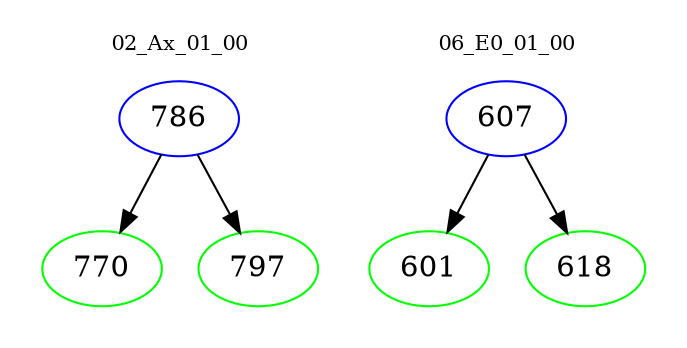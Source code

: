 digraph{
subgraph cluster_0 {
color = white
label = "02_Ax_01_00";
fontsize=10;
T0_786 [label="786", color="blue"]
T0_786 -> T0_770 [color="black"]
T0_770 [label="770", color="green"]
T0_786 -> T0_797 [color="black"]
T0_797 [label="797", color="green"]
}
subgraph cluster_1 {
color = white
label = "06_E0_01_00";
fontsize=10;
T1_607 [label="607", color="blue"]
T1_607 -> T1_601 [color="black"]
T1_601 [label="601", color="green"]
T1_607 -> T1_618 [color="black"]
T1_618 [label="618", color="green"]
}
}
